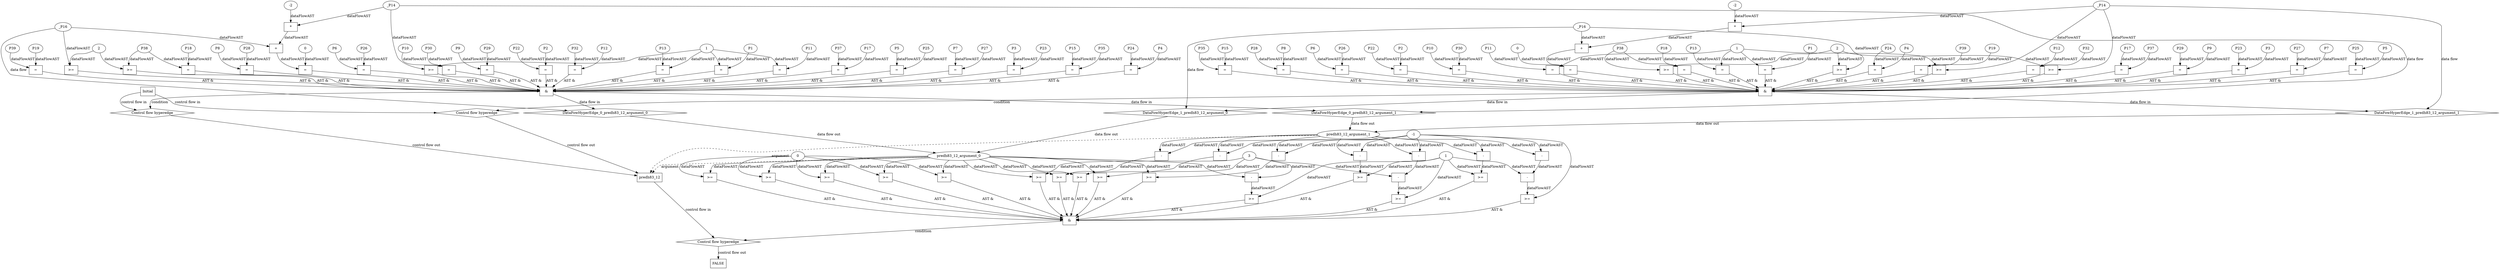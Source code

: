 digraph dag {
"predh83_12" [label="predh83_12" nodeName="predh83_12" class=cfn  shape="rect"];
FALSE [label="FALSE" nodeName=FALSE class=cfn  shape="rect"];
Initial [label="Initial" nodeName=Initial class=cfn  shape="rect"];
ControlFowHyperEdge_0 [label="Control flow hyperedge" nodeName=ControlFowHyperEdge_0 class=controlFlowHyperEdge shape="diamond"];
"Initial" -> ControlFowHyperEdge_0 [label="control flow in"]
ControlFowHyperEdge_0 -> "predh83_12" [label="control flow out"]
ControlFowHyperEdge_1 [label="Control flow hyperedge" nodeName=ControlFowHyperEdge_1 class=controlFlowHyperEdge shape="diamond"];
"Initial" -> ControlFowHyperEdge_1 [label="control flow in"]
ControlFowHyperEdge_1 -> "predh83_12" [label="control flow out"]
ControlFowHyperEdge_2 [label="Control flow hyperedge" nodeName=ControlFowHyperEdge_2 class=controlFlowHyperEdge shape="diamond"];
"predh83_12" -> ControlFowHyperEdge_2 [label="control flow in"]
ControlFowHyperEdge_2 -> "FALSE" [label="control flow out"]
"predh83_12_argument_0" [label="predh83_12_argument_0" nodeName=argument0 class=argument  head="predh83_12" shape="oval"];
"predh83_12_argument_0" -> "predh83_12"[label="argument" style="dashed"]
"predh83_12_argument_1" [label="predh83_12_argument_1" nodeName=argument1 class=argument  head="predh83_12" shape="oval"];
"predh83_12_argument_1" -> "predh83_12"[label="argument" style="dashed"]

"xxxpredh83_12___Initial_0xxx_and" [label="&" nodeName="xxxpredh83_12___Initial_0xxx_and" class=Operator shape="rect"];
"xxxpredh83_12___Initial_0xxxguard19_node_0" [label=">=" nodeName="xxxpredh83_12___Initial_0xxxguard19_node_0" class=Operator  shape="rect"];
"xxxpredh83_12___Initial_0xxxguard10_node_2" -> "xxxpredh83_12___Initial_0xxxguard19_node_0"[label="dataFlowAST"]
"xxxpredh83_12___Initial_0xxxguard14_node_2" -> "xxxpredh83_12___Initial_0xxxguard19_node_0"[label="dataFlowAST"]

"xxxpredh83_12___Initial_0xxxguard19_node_0" -> "xxxpredh83_12___Initial_0xxx_and" [label="AST &"];
"xxxpredh83_12___Initial_0xxxguard10_node_0" [label="=" nodeName="xxxpredh83_12___Initial_0xxxguard10_node_0" class=Operator  shape="rect"];
"xxxpredh83_12___Initial_0xxxguard10_node_1" [label="P18" nodeName="xxxpredh83_12___Initial_0xxxguard10_node_1" class=Constant ];
"xxxpredh83_12___Initial_0xxxguard10_node_2" [label="P38" nodeName="xxxpredh83_12___Initial_0xxxguard10_node_2" class=Constant ];
"xxxpredh83_12___Initial_0xxxguard10_node_1" -> "xxxpredh83_12___Initial_0xxxguard10_node_0"[label="dataFlowAST"]
"xxxpredh83_12___Initial_0xxxguard10_node_2" -> "xxxpredh83_12___Initial_0xxxguard10_node_0"[label="dataFlowAST"]

"xxxpredh83_12___Initial_0xxxguard10_node_0" -> "xxxpredh83_12___Initial_0xxx_and" [label="AST &"];
"xxxpredh83_12___Initial_0xxxguard17_node_0" [label="=" nodeName="xxxpredh83_12___Initial_0xxxguard17_node_0" class=Operator  shape="rect"];
"xxxpredh83_12___Initial_0xxxguard17_node_1" [label="P8" nodeName="xxxpredh83_12___Initial_0xxxguard17_node_1" class=Constant ];
"xxxpredh83_12___Initial_0xxxguard17_node_2" [label="P28" nodeName="xxxpredh83_12___Initial_0xxxguard17_node_2" class=Constant ];
"xxxpredh83_12___Initial_0xxxguard17_node_1" -> "xxxpredh83_12___Initial_0xxxguard17_node_0"[label="dataFlowAST"]
"xxxpredh83_12___Initial_0xxxguard17_node_2" -> "xxxpredh83_12___Initial_0xxxguard17_node_0"[label="dataFlowAST"]

"xxxpredh83_12___Initial_0xxxguard17_node_0" -> "xxxpredh83_12___Initial_0xxx_and" [label="AST &"];
"xxxpredh83_12___Initial_0xxxguard7_node_0" [label="=" nodeName="xxxpredh83_12___Initial_0xxxguard7_node_0" class=Operator  shape="rect"];
"xxxpredh83_12___Initial_0xxxguard7_node_1" [label="P6" nodeName="xxxpredh83_12___Initial_0xxxguard7_node_1" class=Constant ];
"xxxpredh83_12___Initial_0xxxguard7_node_2" [label="P26" nodeName="xxxpredh83_12___Initial_0xxxguard7_node_2" class=Constant ];
"xxxpredh83_12___Initial_0xxxguard7_node_1" -> "xxxpredh83_12___Initial_0xxxguard7_node_0"[label="dataFlowAST"]
"xxxpredh83_12___Initial_0xxxguard7_node_2" -> "xxxpredh83_12___Initial_0xxxguard7_node_0"[label="dataFlowAST"]

"xxxpredh83_12___Initial_0xxxguard7_node_0" -> "xxxpredh83_12___Initial_0xxx_and" [label="AST &"];
"xxxpredh83_12___Initial_0xxxguard8_node_0" [label="=" nodeName="xxxpredh83_12___Initial_0xxxguard8_node_0" class=Operator  shape="rect"];
"xxxpredh83_12___Initial_0xxxguard8_node_1" [label="P10" nodeName="xxxpredh83_12___Initial_0xxxguard8_node_1" class=Constant ];
"xxxpredh83_12___Initial_0xxxguard8_node_2" [label="P30" nodeName="xxxpredh83_12___Initial_0xxxguard8_node_2" class=Constant ];
"xxxpredh83_12___Initial_0xxxguard8_node_1" -> "xxxpredh83_12___Initial_0xxxguard8_node_0"[label="dataFlowAST"]
"xxxpredh83_12___Initial_0xxxguard8_node_2" -> "xxxpredh83_12___Initial_0xxxguard8_node_0"[label="dataFlowAST"]

"xxxpredh83_12___Initial_0xxxguard8_node_0" -> "xxxpredh83_12___Initial_0xxx_and" [label="AST &"];
"xxxpredh83_12___Initial_0xxxguard4_node_0" [label="=" nodeName="xxxpredh83_12___Initial_0xxxguard4_node_0" class=Operator  shape="rect"];
"xxxpredh83_12___Initial_0xxxguard4_node_1" [label="P9" nodeName="xxxpredh83_12___Initial_0xxxguard4_node_1" class=Constant ];
"xxxpredh83_12___Initial_0xxxguard4_node_2" [label="P29" nodeName="xxxpredh83_12___Initial_0xxxguard4_node_2" class=Constant ];
"xxxpredh83_12___Initial_0xxxguard4_node_1" -> "xxxpredh83_12___Initial_0xxxguard4_node_0"[label="dataFlowAST"]
"xxxpredh83_12___Initial_0xxxguard4_node_2" -> "xxxpredh83_12___Initial_0xxxguard4_node_0"[label="dataFlowAST"]

"xxxpredh83_12___Initial_0xxxguard4_node_0" -> "xxxpredh83_12___Initial_0xxx_and" [label="AST &"];
"xxxpredh83_12___Initial_0xxxguard14_node_0" [label=">=" nodeName="xxxpredh83_12___Initial_0xxxguard14_node_0" class=Operator  shape="rect"];
"xxxpredh83_12___Initial_0xxxguard14_node_2" [label="2" nodeName="xxxpredh83_12___Initial_0xxxguard14_node_2" class=Literal ];
"xxxpredh83_12___Initial_0xxxdataFlow_0_node_0" -> "xxxpredh83_12___Initial_0xxxguard14_node_0"[label="dataFlowAST"]
"xxxpredh83_12___Initial_0xxxguard14_node_2" -> "xxxpredh83_12___Initial_0xxxguard14_node_0"[label="dataFlowAST"]

"xxxpredh83_12___Initial_0xxxguard14_node_0" -> "xxxpredh83_12___Initial_0xxx_and" [label="AST &"];
"xxxpredh83_12___Initial_0xxxguard1_node_0" [label="=" nodeName="xxxpredh83_12___Initial_0xxxguard1_node_0" class=Operator  shape="rect"];
"xxxpredh83_12___Initial_0xxxguard1_node_1" [label="P2" nodeName="xxxpredh83_12___Initial_0xxxguard1_node_1" class=Constant ];
"xxxpredh83_12___Initial_0xxxguard1_node_2" [label="P22" nodeName="xxxpredh83_12___Initial_0xxxguard1_node_2" class=Constant ];
"xxxpredh83_12___Initial_0xxxguard1_node_1" -> "xxxpredh83_12___Initial_0xxxguard1_node_0"[label="dataFlowAST"]
"xxxpredh83_12___Initial_0xxxguard1_node_2" -> "xxxpredh83_12___Initial_0xxxguard1_node_0"[label="dataFlowAST"]

"xxxpredh83_12___Initial_0xxxguard1_node_0" -> "xxxpredh83_12___Initial_0xxx_and" [label="AST &"];
"xxxpredh83_12___Initial_0xxxguard12_node_0" [label="=" nodeName="xxxpredh83_12___Initial_0xxxguard12_node_0" class=Operator  shape="rect"];
"xxxpredh83_12___Initial_0xxxguard12_node_1" [label="+" nodeName="xxxpredh83_12___Initial_0xxxguard12_node_1" class= Operator shape="rect"];
"xxxpredh83_12___Initial_0xxxguard12_node_2" [label="*" nodeName="xxxpredh83_12___Initial_0xxxguard12_node_2" class=Operator  shape="rect"];
"xxxpredh83_12___Initial_0xxxguard12_node_3" [label="-2" nodeName="xxxpredh83_12___Initial_0xxxguard12_node_3" class=Coeff ];
"xxxpredh83_12___Initial_0xxxguard12_node_6" [label="0" nodeName="xxxpredh83_12___Initial_0xxxguard12_node_6" class=Literal ];
"xxxpredh83_12___Initial_0xxxguard12_node_1" -> "xxxpredh83_12___Initial_0xxxguard12_node_0"[label="dataFlowAST"]
"xxxpredh83_12___Initial_0xxxguard12_node_6" -> "xxxpredh83_12___Initial_0xxxguard12_node_0"[label="dataFlowAST"]
"xxxpredh83_12___Initial_0xxxguard12_node_2" -> "xxxpredh83_12___Initial_0xxxguard12_node_1"[label="dataFlowAST"]
"xxxpredh83_12___Initial_0xxxdataFlow_0_node_0" -> "xxxpredh83_12___Initial_0xxxguard12_node_1"[label="dataFlowAST"]
"xxxpredh83_12___Initial_0xxxguard12_node_3" -> "xxxpredh83_12___Initial_0xxxguard12_node_2"[label="dataFlowAST"]
"xxxpredh83_12___Initial_0xxxdataFlow1_node_0" -> "xxxpredh83_12___Initial_0xxxguard12_node_2"[label="dataFlowAST"]

"xxxpredh83_12___Initial_0xxxguard12_node_0" -> "xxxpredh83_12___Initial_0xxx_and" [label="AST &"];
"xxxpredh83_12___Initial_0xxxguard2_node_0" [label="=" nodeName="xxxpredh83_12___Initial_0xxxguard2_node_0" class=Operator  shape="rect"];
"xxxpredh83_12___Initial_0xxxguard2_node_1" [label="1" nodeName="xxxpredh83_12___Initial_0xxxguard2_node_1" class=Literal ];
"xxxpredh83_12___Initial_0xxxguard2_node_2" [label="P13" nodeName="xxxpredh83_12___Initial_0xxxguard2_node_2" class=Constant ];
"xxxpredh83_12___Initial_0xxxguard2_node_1" -> "xxxpredh83_12___Initial_0xxxguard2_node_0"[label="dataFlowAST"]
"xxxpredh83_12___Initial_0xxxguard2_node_2" -> "xxxpredh83_12___Initial_0xxxguard2_node_0"[label="dataFlowAST"]

"xxxpredh83_12___Initial_0xxxguard2_node_0" -> "xxxpredh83_12___Initial_0xxx_and" [label="AST &"];
"xxxpredh83_12___Initial_0xxxguard16_node_0" [label="=" nodeName="xxxpredh83_12___Initial_0xxxguard16_node_0" class=Operator  shape="rect"];
"xxxpredh83_12___Initial_0xxxguard16_node_1" [label="P12" nodeName="xxxpredh83_12___Initial_0xxxguard16_node_1" class=Constant ];
"xxxpredh83_12___Initial_0xxxguard16_node_2" [label="P32" nodeName="xxxpredh83_12___Initial_0xxxguard16_node_2" class=Constant ];
"xxxpredh83_12___Initial_0xxxguard16_node_1" -> "xxxpredh83_12___Initial_0xxxguard16_node_0"[label="dataFlowAST"]
"xxxpredh83_12___Initial_0xxxguard16_node_2" -> "xxxpredh83_12___Initial_0xxxguard16_node_0"[label="dataFlowAST"]

"xxxpredh83_12___Initial_0xxxguard16_node_0" -> "xxxpredh83_12___Initial_0xxx_and" [label="AST &"];
"xxxpredh83_12___Initial_0xxxguard5_node_0" [label="=" nodeName="xxxpredh83_12___Initial_0xxxguard5_node_0" class=Operator  shape="rect"];
"xxxpredh83_12___Initial_0xxxguard5_node_2" [label="P1" nodeName="xxxpredh83_12___Initial_0xxxguard5_node_2" class=Constant ];
"xxxpredh83_12___Initial_0xxxguard2_node_1" -> "xxxpredh83_12___Initial_0xxxguard5_node_0"[label="dataFlowAST"]
"xxxpredh83_12___Initial_0xxxguard5_node_2" -> "xxxpredh83_12___Initial_0xxxguard5_node_0"[label="dataFlowAST"]

"xxxpredh83_12___Initial_0xxxguard5_node_0" -> "xxxpredh83_12___Initial_0xxx_and" [label="AST &"];
"xxxpredh83_12___Initial_0xxxguard20_node_0" [label="=" nodeName="xxxpredh83_12___Initial_0xxxguard20_node_0" class=Operator  shape="rect"];
"xxxpredh83_12___Initial_0xxxguard20_node_1" [label="P17" nodeName="xxxpredh83_12___Initial_0xxxguard20_node_1" class=Constant ];
"xxxpredh83_12___Initial_0xxxguard20_node_2" [label="P37" nodeName="xxxpredh83_12___Initial_0xxxguard20_node_2" class=Constant ];
"xxxpredh83_12___Initial_0xxxguard20_node_1" -> "xxxpredh83_12___Initial_0xxxguard20_node_0"[label="dataFlowAST"]
"xxxpredh83_12___Initial_0xxxguard20_node_2" -> "xxxpredh83_12___Initial_0xxxguard20_node_0"[label="dataFlowAST"]

"xxxpredh83_12___Initial_0xxxguard20_node_0" -> "xxxpredh83_12___Initial_0xxx_and" [label="AST &"];
"xxxpredh83_12___Initial_0xxxguard9_node_0" [label=">=" nodeName="xxxpredh83_12___Initial_0xxxguard9_node_0" class=Operator  shape="rect"];
"xxxpredh83_12___Initial_0xxxguard2_node_1" -> "xxxpredh83_12___Initial_0xxxguard9_node_0"[label="dataFlowAST"]
"xxxpredh83_12___Initial_0xxxdataFlow1_node_0" -> "xxxpredh83_12___Initial_0xxxguard9_node_0"[label="dataFlowAST"]

"xxxpredh83_12___Initial_0xxxguard9_node_0" -> "xxxpredh83_12___Initial_0xxx_and" [label="AST &"];
"xxxpredh83_12___Initial_0xxxguard11_node_0" [label="=" nodeName="xxxpredh83_12___Initial_0xxxguard11_node_0" class=Operator  shape="rect"];
"xxxpredh83_12___Initial_0xxxguard11_node_1" [label="P5" nodeName="xxxpredh83_12___Initial_0xxxguard11_node_1" class=Constant ];
"xxxpredh83_12___Initial_0xxxguard11_node_2" [label="P25" nodeName="xxxpredh83_12___Initial_0xxxguard11_node_2" class=Constant ];
"xxxpredh83_12___Initial_0xxxguard11_node_1" -> "xxxpredh83_12___Initial_0xxxguard11_node_0"[label="dataFlowAST"]
"xxxpredh83_12___Initial_0xxxguard11_node_2" -> "xxxpredh83_12___Initial_0xxxguard11_node_0"[label="dataFlowAST"]

"xxxpredh83_12___Initial_0xxxguard11_node_0" -> "xxxpredh83_12___Initial_0xxx_and" [label="AST &"];
"xxxpredh83_12___Initial_0xxxguard_0_node_0" [label="=" nodeName="xxxpredh83_12___Initial_0xxxguard_0_node_0" class=Operator  shape="rect"];
"xxxpredh83_12___Initial_0xxxguard_0_node_1" [label="P7" nodeName="xxxpredh83_12___Initial_0xxxguard_0_node_1" class=Constant ];
"xxxpredh83_12___Initial_0xxxguard_0_node_2" [label="P27" nodeName="xxxpredh83_12___Initial_0xxxguard_0_node_2" class=Constant ];
"xxxpredh83_12___Initial_0xxxguard_0_node_1" -> "xxxpredh83_12___Initial_0xxxguard_0_node_0"[label="dataFlowAST"]
"xxxpredh83_12___Initial_0xxxguard_0_node_2" -> "xxxpredh83_12___Initial_0xxxguard_0_node_0"[label="dataFlowAST"]

"xxxpredh83_12___Initial_0xxxguard_0_node_0" -> "xxxpredh83_12___Initial_0xxx_and" [label="AST &"];
"xxxpredh83_12___Initial_0xxxguard13_node_0" [label="=" nodeName="xxxpredh83_12___Initial_0xxxguard13_node_0" class=Operator  shape="rect"];
"xxxpredh83_12___Initial_0xxxguard13_node_2" [label="P11" nodeName="xxxpredh83_12___Initial_0xxxguard13_node_2" class=Constant ];
"xxxpredh83_12___Initial_0xxxguard2_node_1" -> "xxxpredh83_12___Initial_0xxxguard13_node_0"[label="dataFlowAST"]
"xxxpredh83_12___Initial_0xxxguard13_node_2" -> "xxxpredh83_12___Initial_0xxxguard13_node_0"[label="dataFlowAST"]

"xxxpredh83_12___Initial_0xxxguard13_node_0" -> "xxxpredh83_12___Initial_0xxx_and" [label="AST &"];
"xxxpredh83_12___Initial_0xxxguard3_node_0" [label="=" nodeName="xxxpredh83_12___Initial_0xxxguard3_node_0" class=Operator  shape="rect"];
"xxxpredh83_12___Initial_0xxxguard3_node_1" [label="P3" nodeName="xxxpredh83_12___Initial_0xxxguard3_node_1" class=Constant ];
"xxxpredh83_12___Initial_0xxxguard3_node_2" [label="P23" nodeName="xxxpredh83_12___Initial_0xxxguard3_node_2" class=Constant ];
"xxxpredh83_12___Initial_0xxxguard3_node_1" -> "xxxpredh83_12___Initial_0xxxguard3_node_0"[label="dataFlowAST"]
"xxxpredh83_12___Initial_0xxxguard3_node_2" -> "xxxpredh83_12___Initial_0xxxguard3_node_0"[label="dataFlowAST"]

"xxxpredh83_12___Initial_0xxxguard3_node_0" -> "xxxpredh83_12___Initial_0xxx_and" [label="AST &"];
"xxxpredh83_12___Initial_0xxxguard15_node_0" [label="=" nodeName="xxxpredh83_12___Initial_0xxxguard15_node_0" class=Operator  shape="rect"];
"xxxpredh83_12___Initial_0xxxguard15_node_1" [label="P15" nodeName="xxxpredh83_12___Initial_0xxxguard15_node_1" class=Constant ];
"xxxpredh83_12___Initial_0xxxguard15_node_2" [label="P35" nodeName="xxxpredh83_12___Initial_0xxxguard15_node_2" class=Constant ];
"xxxpredh83_12___Initial_0xxxguard15_node_1" -> "xxxpredh83_12___Initial_0xxxguard15_node_0"[label="dataFlowAST"]
"xxxpredh83_12___Initial_0xxxguard15_node_2" -> "xxxpredh83_12___Initial_0xxxguard15_node_0"[label="dataFlowAST"]

"xxxpredh83_12___Initial_0xxxguard15_node_0" -> "xxxpredh83_12___Initial_0xxx_and" [label="AST &"];
"xxxpredh83_12___Initial_0xxxguard18_node_0" [label="=" nodeName="xxxpredh83_12___Initial_0xxxguard18_node_0" class=Operator  shape="rect"];
"xxxpredh83_12___Initial_0xxxguard18_node_1" [label="P4" nodeName="xxxpredh83_12___Initial_0xxxguard18_node_1" class=Constant ];
"xxxpredh83_12___Initial_0xxxguard18_node_2" [label="P24" nodeName="xxxpredh83_12___Initial_0xxxguard18_node_2" class=Constant ];
"xxxpredh83_12___Initial_0xxxguard18_node_1" -> "xxxpredh83_12___Initial_0xxxguard18_node_0"[label="dataFlowAST"]
"xxxpredh83_12___Initial_0xxxguard18_node_2" -> "xxxpredh83_12___Initial_0xxxguard18_node_0"[label="dataFlowAST"]

"xxxpredh83_12___Initial_0xxxguard18_node_0" -> "xxxpredh83_12___Initial_0xxx_and" [label="AST &"];
"xxxpredh83_12___Initial_0xxxguard6_node_0" [label="=" nodeName="xxxpredh83_12___Initial_0xxxguard6_node_0" class=Operator  shape="rect"];
"xxxpredh83_12___Initial_0xxxguard6_node_1" [label="P19" nodeName="xxxpredh83_12___Initial_0xxxguard6_node_1" class=Constant ];
"xxxpredh83_12___Initial_0xxxguard6_node_2" [label="P39" nodeName="xxxpredh83_12___Initial_0xxxguard6_node_2" class=Constant ];
"xxxpredh83_12___Initial_0xxxguard6_node_1" -> "xxxpredh83_12___Initial_0xxxguard6_node_0"[label="dataFlowAST"]
"xxxpredh83_12___Initial_0xxxguard6_node_2" -> "xxxpredh83_12___Initial_0xxxguard6_node_0"[label="dataFlowAST"]

"xxxpredh83_12___Initial_0xxxguard6_node_0" -> "xxxpredh83_12___Initial_0xxx_and" [label="AST &"];
"xxxpredh83_12___Initial_0xxx_and" -> "ControlFowHyperEdge_0" [label="condition"];
"xxxpredh83_12___Initial_0xxxdataFlow_0_node_0" [label="_P16" nodeName="xxxpredh83_12___Initial_0xxxdataFlow_0_node_0" class=Constant ];

"xxxpredh83_12___Initial_0xxxdataFlow_0_node_0" -> "DataFowHyperEdge_0_predh83_12_argument_0" [label="data flow"];
"xxxpredh83_12___Initial_0xxxdataFlow1_node_0" [label="_P14" nodeName="xxxpredh83_12___Initial_0xxxdataFlow1_node_0" class=Constant ];

"xxxpredh83_12___Initial_0xxxdataFlow1_node_0" -> "DataFowHyperEdge_0_predh83_12_argument_1" [label="data flow"];
"xxxpredh83_12___Initial_1xxx_and" [label="&" nodeName="xxxpredh83_12___Initial_1xxx_and" class=Operator shape="rect"];
"xxxpredh83_12___Initial_1xxxguard16_node_0" [label="=" nodeName="xxxpredh83_12___Initial_1xxxguard16_node_0" class=Operator  shape="rect"];
"xxxpredh83_12___Initial_1xxxguard16_node_2" [label="P13" nodeName="xxxpredh83_12___Initial_1xxxguard16_node_2" class=Constant ];
"xxxpredh83_12___Initial_1xxxguard1_node_1" -> "xxxpredh83_12___Initial_1xxxguard16_node_0"[label="dataFlowAST"]
"xxxpredh83_12___Initial_1xxxguard16_node_2" -> "xxxpredh83_12___Initial_1xxxguard16_node_0"[label="dataFlowAST"]

"xxxpredh83_12___Initial_1xxxguard16_node_0" -> "xxxpredh83_12___Initial_1xxx_and" [label="AST &"];
"xxxpredh83_12___Initial_1xxxguard5_node_0" [label="=" nodeName="xxxpredh83_12___Initial_1xxxguard5_node_0" class=Operator  shape="rect"];
"xxxpredh83_12___Initial_1xxxguard5_node_1" [label="+" nodeName="xxxpredh83_12___Initial_1xxxguard5_node_1" class= Operator shape="rect"];
"xxxpredh83_12___Initial_1xxxguard5_node_2" [label="*" nodeName="xxxpredh83_12___Initial_1xxxguard5_node_2" class=Operator  shape="rect"];
"xxxpredh83_12___Initial_1xxxguard5_node_3" [label="-2" nodeName="xxxpredh83_12___Initial_1xxxguard5_node_3" class=Coeff ];
"xxxpredh83_12___Initial_1xxxguard5_node_6" [label="0" nodeName="xxxpredh83_12___Initial_1xxxguard5_node_6" class=Literal ];
"xxxpredh83_12___Initial_1xxxguard5_node_1" -> "xxxpredh83_12___Initial_1xxxguard5_node_0"[label="dataFlowAST"]
"xxxpredh83_12___Initial_1xxxguard5_node_6" -> "xxxpredh83_12___Initial_1xxxguard5_node_0"[label="dataFlowAST"]
"xxxpredh83_12___Initial_1xxxguard5_node_2" -> "xxxpredh83_12___Initial_1xxxguard5_node_1"[label="dataFlowAST"]
"xxxpredh83_12___Initial_1xxxdataFlow_0_node_0" -> "xxxpredh83_12___Initial_1xxxguard5_node_1"[label="dataFlowAST"]
"xxxpredh83_12___Initial_1xxxguard5_node_3" -> "xxxpredh83_12___Initial_1xxxguard5_node_2"[label="dataFlowAST"]
"xxxpredh83_12___Initial_1xxxdataFlow1_node_0" -> "xxxpredh83_12___Initial_1xxxguard5_node_2"[label="dataFlowAST"]

"xxxpredh83_12___Initial_1xxxguard5_node_0" -> "xxxpredh83_12___Initial_1xxx_and" [label="AST &"];
"xxxpredh83_12___Initial_1xxxguard6_node_0" [label=">=" nodeName="xxxpredh83_12___Initial_1xxxguard6_node_0" class=Operator  shape="rect"];
"xxxpredh83_12___Initial_1xxxguard6_node_1" [label="P38" nodeName="xxxpredh83_12___Initial_1xxxguard6_node_1" class=Constant ];
"xxxpredh83_12___Initial_1xxxguard6_node_2" [label="2" nodeName="xxxpredh83_12___Initial_1xxxguard6_node_2" class=Literal ];
"xxxpredh83_12___Initial_1xxxguard6_node_1" -> "xxxpredh83_12___Initial_1xxxguard6_node_0"[label="dataFlowAST"]
"xxxpredh83_12___Initial_1xxxguard6_node_2" -> "xxxpredh83_12___Initial_1xxxguard6_node_0"[label="dataFlowAST"]

"xxxpredh83_12___Initial_1xxxguard6_node_0" -> "xxxpredh83_12___Initial_1xxx_and" [label="AST &"];
"xxxpredh83_12___Initial_1xxxguard1_node_0" [label="=" nodeName="xxxpredh83_12___Initial_1xxxguard1_node_0" class=Operator  shape="rect"];
"xxxpredh83_12___Initial_1xxxguard1_node_1" [label="1" nodeName="xxxpredh83_12___Initial_1xxxguard1_node_1" class=Literal ];
"xxxpredh83_12___Initial_1xxxguard1_node_2" [label="P1" nodeName="xxxpredh83_12___Initial_1xxxguard1_node_2" class=Constant ];
"xxxpredh83_12___Initial_1xxxguard1_node_1" -> "xxxpredh83_12___Initial_1xxxguard1_node_0"[label="dataFlowAST"]
"xxxpredh83_12___Initial_1xxxguard1_node_2" -> "xxxpredh83_12___Initial_1xxxguard1_node_0"[label="dataFlowAST"]

"xxxpredh83_12___Initial_1xxxguard1_node_0" -> "xxxpredh83_12___Initial_1xxx_and" [label="AST &"];
"xxxpredh83_12___Initial_1xxxguard15_node_0" [label=">=" nodeName="xxxpredh83_12___Initial_1xxxguard15_node_0" class=Operator  shape="rect"];
"xxxpredh83_12___Initial_1xxxdataFlow1_node_0" -> "xxxpredh83_12___Initial_1xxxguard15_node_0"[label="dataFlowAST"]
"xxxpredh83_12___Initial_1xxxguard1_node_1" -> "xxxpredh83_12___Initial_1xxxguard15_node_0"[label="dataFlowAST"]

"xxxpredh83_12___Initial_1xxxguard15_node_0" -> "xxxpredh83_12___Initial_1xxx_and" [label="AST &"];
"xxxpredh83_12___Initial_1xxxguard20_node_0" [label=">=" nodeName="xxxpredh83_12___Initial_1xxxguard20_node_0" class=Operator  shape="rect"];
"xxxpredh83_12___Initial_1xxxdataFlow_0_node_0" -> "xxxpredh83_12___Initial_1xxxguard20_node_0"[label="dataFlowAST"]
"xxxpredh83_12___Initial_1xxxguard6_node_2" -> "xxxpredh83_12___Initial_1xxxguard20_node_0"[label="dataFlowAST"]

"xxxpredh83_12___Initial_1xxxguard20_node_0" -> "xxxpredh83_12___Initial_1xxx_and" [label="AST &"];
"xxxpredh83_12___Initial_1xxxguard8_node_0" [label="=" nodeName="xxxpredh83_12___Initial_1xxxguard8_node_0" class=Operator  shape="rect"];
"xxxpredh83_12___Initial_1xxxguard8_node_1" [label="P5" nodeName="xxxpredh83_12___Initial_1xxxguard8_node_1" class=Constant ];
"xxxpredh83_12___Initial_1xxxguard8_node_2" [label="P25" nodeName="xxxpredh83_12___Initial_1xxxguard8_node_2" class=Constant ];
"xxxpredh83_12___Initial_1xxxguard8_node_1" -> "xxxpredh83_12___Initial_1xxxguard8_node_0"[label="dataFlowAST"]
"xxxpredh83_12___Initial_1xxxguard8_node_2" -> "xxxpredh83_12___Initial_1xxxguard8_node_0"[label="dataFlowAST"]

"xxxpredh83_12___Initial_1xxxguard8_node_0" -> "xxxpredh83_12___Initial_1xxx_and" [label="AST &"];
"xxxpredh83_12___Initial_1xxxguard9_node_0" [label="=" nodeName="xxxpredh83_12___Initial_1xxxguard9_node_0" class=Operator  shape="rect"];
"xxxpredh83_12___Initial_1xxxguard9_node_1" [label="P9" nodeName="xxxpredh83_12___Initial_1xxxguard9_node_1" class=Constant ];
"xxxpredh83_12___Initial_1xxxguard9_node_2" [label="P29" nodeName="xxxpredh83_12___Initial_1xxxguard9_node_2" class=Constant ];
"xxxpredh83_12___Initial_1xxxguard9_node_1" -> "xxxpredh83_12___Initial_1xxxguard9_node_0"[label="dataFlowAST"]
"xxxpredh83_12___Initial_1xxxguard9_node_2" -> "xxxpredh83_12___Initial_1xxxguard9_node_0"[label="dataFlowAST"]

"xxxpredh83_12___Initial_1xxxguard9_node_0" -> "xxxpredh83_12___Initial_1xxx_and" [label="AST &"];
"xxxpredh83_12___Initial_1xxxguard19_node_0" [label="=" nodeName="xxxpredh83_12___Initial_1xxxguard19_node_0" class=Operator  shape="rect"];
"xxxpredh83_12___Initial_1xxxguard19_node_1" [label="P3" nodeName="xxxpredh83_12___Initial_1xxxguard19_node_1" class=Constant ];
"xxxpredh83_12___Initial_1xxxguard19_node_2" [label="P23" nodeName="xxxpredh83_12___Initial_1xxxguard19_node_2" class=Constant ];
"xxxpredh83_12___Initial_1xxxguard19_node_1" -> "xxxpredh83_12___Initial_1xxxguard19_node_0"[label="dataFlowAST"]
"xxxpredh83_12___Initial_1xxxguard19_node_2" -> "xxxpredh83_12___Initial_1xxxguard19_node_0"[label="dataFlowAST"]

"xxxpredh83_12___Initial_1xxxguard19_node_0" -> "xxxpredh83_12___Initial_1xxx_and" [label="AST &"];
"xxxpredh83_12___Initial_1xxxguard21_node_0" [label="=" nodeName="xxxpredh83_12___Initial_1xxxguard21_node_0" class=Operator  shape="rect"];
"xxxpredh83_12___Initial_1xxxguard21_node_1" [label="P15" nodeName="xxxpredh83_12___Initial_1xxxguard21_node_1" class=Constant ];
"xxxpredh83_12___Initial_1xxxguard21_node_2" [label="P35" nodeName="xxxpredh83_12___Initial_1xxxguard21_node_2" class=Constant ];
"xxxpredh83_12___Initial_1xxxguard21_node_1" -> "xxxpredh83_12___Initial_1xxxguard21_node_0"[label="dataFlowAST"]
"xxxpredh83_12___Initial_1xxxguard21_node_2" -> "xxxpredh83_12___Initial_1xxxguard21_node_0"[label="dataFlowAST"]

"xxxpredh83_12___Initial_1xxxguard21_node_0" -> "xxxpredh83_12___Initial_1xxx_and" [label="AST &"];
"xxxpredh83_12___Initial_1xxxguard18_node_0" [label="=" nodeName="xxxpredh83_12___Initial_1xxxguard18_node_0" class=Operator  shape="rect"];
"xxxpredh83_12___Initial_1xxxguard18_node_1" [label="P7" nodeName="xxxpredh83_12___Initial_1xxxguard18_node_1" class=Constant ];
"xxxpredh83_12___Initial_1xxxguard18_node_2" [label="P27" nodeName="xxxpredh83_12___Initial_1xxxguard18_node_2" class=Constant ];
"xxxpredh83_12___Initial_1xxxguard18_node_1" -> "xxxpredh83_12___Initial_1xxxguard18_node_0"[label="dataFlowAST"]
"xxxpredh83_12___Initial_1xxxguard18_node_2" -> "xxxpredh83_12___Initial_1xxxguard18_node_0"[label="dataFlowAST"]

"xxxpredh83_12___Initial_1xxxguard18_node_0" -> "xxxpredh83_12___Initial_1xxx_and" [label="AST &"];
"xxxpredh83_12___Initial_1xxxguard17_node_0" [label="=" nodeName="xxxpredh83_12___Initial_1xxxguard17_node_0" class=Operator  shape="rect"];
"xxxpredh83_12___Initial_1xxxguard17_node_2" [label="P11" nodeName="xxxpredh83_12___Initial_1xxxguard17_node_2" class=Constant ];
"xxxpredh83_12___Initial_1xxxguard1_node_1" -> "xxxpredh83_12___Initial_1xxxguard17_node_0"[label="dataFlowAST"]
"xxxpredh83_12___Initial_1xxxguard17_node_2" -> "xxxpredh83_12___Initial_1xxxguard17_node_0"[label="dataFlowAST"]

"xxxpredh83_12___Initial_1xxxguard17_node_0" -> "xxxpredh83_12___Initial_1xxx_and" [label="AST &"];
"xxxpredh83_12___Initial_1xxxguard_0_node_0" [label="=" nodeName="xxxpredh83_12___Initial_1xxxguard_0_node_0" class=Operator  shape="rect"];
"xxxpredh83_12___Initial_1xxxguard_0_node_1" [label="P6" nodeName="xxxpredh83_12___Initial_1xxxguard_0_node_1" class=Constant ];
"xxxpredh83_12___Initial_1xxxguard_0_node_2" [label="P26" nodeName="xxxpredh83_12___Initial_1xxxguard_0_node_2" class=Constant ];
"xxxpredh83_12___Initial_1xxxguard_0_node_1" -> "xxxpredh83_12___Initial_1xxxguard_0_node_0"[label="dataFlowAST"]
"xxxpredh83_12___Initial_1xxxguard_0_node_2" -> "xxxpredh83_12___Initial_1xxxguard_0_node_0"[label="dataFlowAST"]

"xxxpredh83_12___Initial_1xxxguard_0_node_0" -> "xxxpredh83_12___Initial_1xxx_and" [label="AST &"];
"xxxpredh83_12___Initial_1xxxguard4_node_0" [label="=" nodeName="xxxpredh83_12___Initial_1xxxguard4_node_0" class=Operator  shape="rect"];
"xxxpredh83_12___Initial_1xxxguard4_node_1" [label="P8" nodeName="xxxpredh83_12___Initial_1xxxguard4_node_1" class=Constant ];
"xxxpredh83_12___Initial_1xxxguard4_node_2" [label="P28" nodeName="xxxpredh83_12___Initial_1xxxguard4_node_2" class=Constant ];
"xxxpredh83_12___Initial_1xxxguard4_node_1" -> "xxxpredh83_12___Initial_1xxxguard4_node_0"[label="dataFlowAST"]
"xxxpredh83_12___Initial_1xxxguard4_node_2" -> "xxxpredh83_12___Initial_1xxxguard4_node_0"[label="dataFlowAST"]

"xxxpredh83_12___Initial_1xxxguard4_node_0" -> "xxxpredh83_12___Initial_1xxx_and" [label="AST &"];
"xxxpredh83_12___Initial_1xxxguard3_node_0" [label="=" nodeName="xxxpredh83_12___Initial_1xxxguard3_node_0" class=Operator  shape="rect"];
"xxxpredh83_12___Initial_1xxxguard3_node_1" [label="P2" nodeName="xxxpredh83_12___Initial_1xxxguard3_node_1" class=Constant ];
"xxxpredh83_12___Initial_1xxxguard3_node_2" [label="P22" nodeName="xxxpredh83_12___Initial_1xxxguard3_node_2" class=Constant ];
"xxxpredh83_12___Initial_1xxxguard3_node_1" -> "xxxpredh83_12___Initial_1xxxguard3_node_0"[label="dataFlowAST"]
"xxxpredh83_12___Initial_1xxxguard3_node_2" -> "xxxpredh83_12___Initial_1xxxguard3_node_0"[label="dataFlowAST"]

"xxxpredh83_12___Initial_1xxxguard3_node_0" -> "xxxpredh83_12___Initial_1xxx_and" [label="AST &"];
"xxxpredh83_12___Initial_1xxxguard14_node_0" [label="=" nodeName="xxxpredh83_12___Initial_1xxxguard14_node_0" class=Operator  shape="rect"];
"xxxpredh83_12___Initial_1xxxguard14_node_1" [label="P10" nodeName="xxxpredh83_12___Initial_1xxxguard14_node_1" class=Constant ];
"xxxpredh83_12___Initial_1xxxguard14_node_2" [label="P30" nodeName="xxxpredh83_12___Initial_1xxxguard14_node_2" class=Constant ];
"xxxpredh83_12___Initial_1xxxguard14_node_1" -> "xxxpredh83_12___Initial_1xxxguard14_node_0"[label="dataFlowAST"]
"xxxpredh83_12___Initial_1xxxguard14_node_2" -> "xxxpredh83_12___Initial_1xxxguard14_node_0"[label="dataFlowAST"]

"xxxpredh83_12___Initial_1xxxguard14_node_0" -> "xxxpredh83_12___Initial_1xxx_and" [label="AST &"];
"xxxpredh83_12___Initial_1xxxguard12_node_0" [label="=" nodeName="xxxpredh83_12___Initial_1xxxguard12_node_0" class=Operator  shape="rect"];
"xxxpredh83_12___Initial_1xxxguard12_node_1" [label="P4" nodeName="xxxpredh83_12___Initial_1xxxguard12_node_1" class=Constant ];
"xxxpredh83_12___Initial_1xxxguard12_node_2" [label="P24" nodeName="xxxpredh83_12___Initial_1xxxguard12_node_2" class=Constant ];
"xxxpredh83_12___Initial_1xxxguard12_node_1" -> "xxxpredh83_12___Initial_1xxxguard12_node_0"[label="dataFlowAST"]
"xxxpredh83_12___Initial_1xxxguard12_node_2" -> "xxxpredh83_12___Initial_1xxxguard12_node_0"[label="dataFlowAST"]

"xxxpredh83_12___Initial_1xxxguard12_node_0" -> "xxxpredh83_12___Initial_1xxx_and" [label="AST &"];
"xxxpredh83_12___Initial_1xxxguard13_node_0" [label="=" nodeName="xxxpredh83_12___Initial_1xxxguard13_node_0" class=Operator  shape="rect"];
"xxxpredh83_12___Initial_1xxxguard13_node_1" [label="P19" nodeName="xxxpredh83_12___Initial_1xxxguard13_node_1" class=Constant ];
"xxxpredh83_12___Initial_1xxxguard13_node_2" [label="P39" nodeName="xxxpredh83_12___Initial_1xxxguard13_node_2" class=Constant ];
"xxxpredh83_12___Initial_1xxxguard13_node_1" -> "xxxpredh83_12___Initial_1xxxguard13_node_0"[label="dataFlowAST"]
"xxxpredh83_12___Initial_1xxxguard13_node_2" -> "xxxpredh83_12___Initial_1xxxguard13_node_0"[label="dataFlowAST"]

"xxxpredh83_12___Initial_1xxxguard13_node_0" -> "xxxpredh83_12___Initial_1xxx_and" [label="AST &"];
"xxxpredh83_12___Initial_1xxxguard2_node_0" [label="=" nodeName="xxxpredh83_12___Initial_1xxxguard2_node_0" class=Operator  shape="rect"];
"xxxpredh83_12___Initial_1xxxguard2_node_1" [label="P12" nodeName="xxxpredh83_12___Initial_1xxxguard2_node_1" class=Constant ];
"xxxpredh83_12___Initial_1xxxguard2_node_2" [label="P32" nodeName="xxxpredh83_12___Initial_1xxxguard2_node_2" class=Constant ];
"xxxpredh83_12___Initial_1xxxguard2_node_1" -> "xxxpredh83_12___Initial_1xxxguard2_node_0"[label="dataFlowAST"]
"xxxpredh83_12___Initial_1xxxguard2_node_2" -> "xxxpredh83_12___Initial_1xxxguard2_node_0"[label="dataFlowAST"]

"xxxpredh83_12___Initial_1xxxguard2_node_0" -> "xxxpredh83_12___Initial_1xxx_and" [label="AST &"];
"xxxpredh83_12___Initial_1xxxguard7_node_0" [label="=" nodeName="xxxpredh83_12___Initial_1xxxguard7_node_0" class=Operator  shape="rect"];
"xxxpredh83_12___Initial_1xxxguard7_node_1" [label="P18" nodeName="xxxpredh83_12___Initial_1xxxguard7_node_1" class=Constant ];
"xxxpredh83_12___Initial_1xxxguard7_node_1" -> "xxxpredh83_12___Initial_1xxxguard7_node_0"[label="dataFlowAST"]
"xxxpredh83_12___Initial_1xxxguard6_node_1" -> "xxxpredh83_12___Initial_1xxxguard7_node_0"[label="dataFlowAST"]

"xxxpredh83_12___Initial_1xxxguard7_node_0" -> "xxxpredh83_12___Initial_1xxx_and" [label="AST &"];
"xxxpredh83_12___Initial_1xxxguard10_node_0" [label=">=" nodeName="xxxpredh83_12___Initial_1xxxguard10_node_0" class=Operator  shape="rect"];
"xxxpredh83_12___Initial_1xxxdataFlow1_node_0" -> "xxxpredh83_12___Initial_1xxxguard10_node_0"[label="dataFlowAST"]
"xxxpredh83_12___Initial_1xxxguard6_node_2" -> "xxxpredh83_12___Initial_1xxxguard10_node_0"[label="dataFlowAST"]

"xxxpredh83_12___Initial_1xxxguard10_node_0" -> "xxxpredh83_12___Initial_1xxx_and" [label="AST &"];
"xxxpredh83_12___Initial_1xxxguard11_node_0" [label="=" nodeName="xxxpredh83_12___Initial_1xxxguard11_node_0" class=Operator  shape="rect"];
"xxxpredh83_12___Initial_1xxxguard11_node_1" [label="P17" nodeName="xxxpredh83_12___Initial_1xxxguard11_node_1" class=Constant ];
"xxxpredh83_12___Initial_1xxxguard11_node_2" [label="P37" nodeName="xxxpredh83_12___Initial_1xxxguard11_node_2" class=Constant ];
"xxxpredh83_12___Initial_1xxxguard11_node_1" -> "xxxpredh83_12___Initial_1xxxguard11_node_0"[label="dataFlowAST"]
"xxxpredh83_12___Initial_1xxxguard11_node_2" -> "xxxpredh83_12___Initial_1xxxguard11_node_0"[label="dataFlowAST"]

"xxxpredh83_12___Initial_1xxxguard11_node_0" -> "xxxpredh83_12___Initial_1xxx_and" [label="AST &"];
"xxxpredh83_12___Initial_1xxx_and" -> "ControlFowHyperEdge_1" [label="condition"];
"xxxpredh83_12___Initial_1xxxdataFlow_0_node_0" [label="_P16" nodeName="xxxpredh83_12___Initial_1xxxdataFlow_0_node_0" class=Constant ];

"xxxpredh83_12___Initial_1xxxdataFlow_0_node_0" -> "DataFowHyperEdge_1_predh83_12_argument_0" [label="data flow"];
"xxxpredh83_12___Initial_1xxxdataFlow1_node_0" [label="_P14" nodeName="xxxpredh83_12___Initial_1xxxdataFlow1_node_0" class=Constant ];

"xxxpredh83_12___Initial_1xxxdataFlow1_node_0" -> "DataFowHyperEdge_1_predh83_12_argument_1" [label="data flow"];
"xxxFALSE___predh83_12_2xxx_and" [label="&" nodeName="xxxFALSE___predh83_12_2xxx_and" class=Operator shape="rect"];
"xxxFALSE___predh83_12_2xxxguard8_node_0" [label=">=" nodeName="xxxFALSE___predh83_12_2xxxguard8_node_0" class=Operator  shape="rect"];
"xxxFALSE___predh83_12_2xxxguard8_node_1" [label="-" nodeName="xxxFALSE___predh83_12_2xxxguard8_node_1" class= Operator shape="rect"];
"xxxFALSE___predh83_12_2xxxguard8_node_1" -> "xxxFALSE___predh83_12_2xxxguard8_node_0"[label="dataFlowAST"]
"xxxFALSE___predh83_12_2xxxguard6_node_6" -> "xxxFALSE___predh83_12_2xxxguard8_node_0"[label="dataFlowAST"]
"predh83_12_argument_1" -> "xxxFALSE___predh83_12_2xxxguard8_node_1"[label="dataFlowAST"]
"xxxFALSE___predh83_12_2xxxguard2_node_4" -> "xxxFALSE___predh83_12_2xxxguard8_node_1"[label="dataFlowAST"]

"xxxFALSE___predh83_12_2xxxguard8_node_0" -> "xxxFALSE___predh83_12_2xxx_and" [label="AST &"];
"xxxFALSE___predh83_12_2xxxguard3_node_0" [label=">=" nodeName="xxxFALSE___predh83_12_2xxxguard3_node_0" class=Operator  shape="rect"];
"predh83_12_argument_0" -> "xxxFALSE___predh83_12_2xxxguard3_node_0"[label="dataFlowAST"]
"xxxFALSE___predh83_12_2xxxguard_0_node_2" -> "xxxFALSE___predh83_12_2xxxguard3_node_0"[label="dataFlowAST"]

"xxxFALSE___predh83_12_2xxxguard3_node_0" -> "xxxFALSE___predh83_12_2xxx_and" [label="AST &"];
"xxxFALSE___predh83_12_2xxxguard11_node_0" [label=">=" nodeName="xxxFALSE___predh83_12_2xxxguard11_node_0" class=Operator  shape="rect"];
"xxxFALSE___predh83_12_2xxxguard11_node_1" [label="-" nodeName="xxxFALSE___predh83_12_2xxxguard11_node_1" class= Operator shape="rect"];
"xxxFALSE___predh83_12_2xxxguard11_node_1" -> "xxxFALSE___predh83_12_2xxxguard11_node_0"[label="dataFlowAST"]
"xxxFALSE___predh83_12_2xxxguard6_node_6" -> "xxxFALSE___predh83_12_2xxxguard11_node_0"[label="dataFlowAST"]
"predh83_12_argument_0" -> "xxxFALSE___predh83_12_2xxxguard11_node_1"[label="dataFlowAST"]
"xxxFALSE___predh83_12_2xxxguard4_node_2" -> "xxxFALSE___predh83_12_2xxxguard11_node_1"[label="dataFlowAST"]

"xxxFALSE___predh83_12_2xxxguard11_node_0" -> "xxxFALSE___predh83_12_2xxx_and" [label="AST &"];
"xxxFALSE___predh83_12_2xxxguard14_node_0" [label=">=" nodeName="xxxFALSE___predh83_12_2xxxguard14_node_0" class=Operator  shape="rect"];
"xxxFALSE___predh83_12_2xxxguard14_node_1" [label="-" nodeName="xxxFALSE___predh83_12_2xxxguard14_node_1" class= Operator shape="rect"];
"xxxFALSE___predh83_12_2xxxguard14_node_2" [label="-" nodeName="xxxFALSE___predh83_12_2xxxguard14_node_2" class= Operator shape="rect"];
"xxxFALSE___predh83_12_2xxxguard14_node_1" -> "xxxFALSE___predh83_12_2xxxguard14_node_0"[label="dataFlowAST"]
"xxxFALSE___predh83_12_2xxxguard2_node_4" -> "xxxFALSE___predh83_12_2xxxguard14_node_0"[label="dataFlowAST"]
"xxxFALSE___predh83_12_2xxxguard14_node_2" -> "xxxFALSE___predh83_12_2xxxguard14_node_1"[label="dataFlowAST"]
"xxxFALSE___predh83_12_2xxxguard6_node_6" -> "xxxFALSE___predh83_12_2xxxguard14_node_1"[label="dataFlowAST"]
"predh83_12_argument_1" -> "xxxFALSE___predh83_12_2xxxguard14_node_2"[label="dataFlowAST"]
"xxxFALSE___predh83_12_2xxxguard2_node_4" -> "xxxFALSE___predh83_12_2xxxguard14_node_2"[label="dataFlowAST"]

"xxxFALSE___predh83_12_2xxxguard14_node_0" -> "xxxFALSE___predh83_12_2xxx_and" [label="AST &"];
"xxxFALSE___predh83_12_2xxxguard1_node_0" [label=">=" nodeName="xxxFALSE___predh83_12_2xxxguard1_node_0" class=Operator  shape="rect"];
"predh83_12_argument_0" -> "xxxFALSE___predh83_12_2xxxguard1_node_0"[label="dataFlowAST"]
"xxxFALSE___predh83_12_2xxxguard_0_node_2" -> "xxxFALSE___predh83_12_2xxxguard1_node_0"[label="dataFlowAST"]

"xxxFALSE___predh83_12_2xxxguard1_node_0" -> "xxxFALSE___predh83_12_2xxx_and" [label="AST &"];
"xxxFALSE___predh83_12_2xxxguard10_node_0" [label=">=" nodeName="xxxFALSE___predh83_12_2xxxguard10_node_0" class=Operator  shape="rect"];
"predh83_12_argument_0" -> "xxxFALSE___predh83_12_2xxxguard10_node_0"[label="dataFlowAST"]
"xxxFALSE___predh83_12_2xxxguard_0_node_2" -> "xxxFALSE___predh83_12_2xxxguard10_node_0"[label="dataFlowAST"]

"xxxFALSE___predh83_12_2xxxguard10_node_0" -> "xxxFALSE___predh83_12_2xxx_and" [label="AST &"];
"xxxFALSE___predh83_12_2xxxguard13_node_0" [label=">=" nodeName="xxxFALSE___predh83_12_2xxxguard13_node_0" class=Operator  shape="rect"];
"predh83_12_argument_0" -> "xxxFALSE___predh83_12_2xxxguard13_node_0"[label="dataFlowAST"]
"xxxFALSE___predh83_12_2xxxguard_0_node_2" -> "xxxFALSE___predh83_12_2xxxguard13_node_0"[label="dataFlowAST"]

"xxxFALSE___predh83_12_2xxxguard13_node_0" -> "xxxFALSE___predh83_12_2xxx_and" [label="AST &"];
"xxxFALSE___predh83_12_2xxxguard2_node_0" [label=">=" nodeName="xxxFALSE___predh83_12_2xxxguard2_node_0" class=Operator  shape="rect"];
"xxxFALSE___predh83_12_2xxxguard2_node_2" [label="-" nodeName="xxxFALSE___predh83_12_2xxxguard2_node_2" class= Operator shape="rect"];
"xxxFALSE___predh83_12_2xxxguard2_node_4" [label="-1" nodeName="xxxFALSE___predh83_12_2xxxguard2_node_4" class=Literal ];
"predh83_12_argument_0" -> "xxxFALSE___predh83_12_2xxxguard2_node_0"[label="dataFlowAST"]
"xxxFALSE___predh83_12_2xxxguard2_node_2" -> "xxxFALSE___predh83_12_2xxxguard2_node_0"[label="dataFlowAST"]
"predh83_12_argument_1" -> "xxxFALSE___predh83_12_2xxxguard2_node_2"[label="dataFlowAST"]
"xxxFALSE___predh83_12_2xxxguard2_node_4" -> "xxxFALSE___predh83_12_2xxxguard2_node_2"[label="dataFlowAST"]

"xxxFALSE___predh83_12_2xxxguard2_node_0" -> "xxxFALSE___predh83_12_2xxx_and" [label="AST &"];
"xxxFALSE___predh83_12_2xxxguard9_node_0" [label=">=" nodeName="xxxFALSE___predh83_12_2xxxguard9_node_0" class=Operator  shape="rect"];
"xxxFALSE___predh83_12_2xxxguard9_node_1" [label="-" nodeName="xxxFALSE___predh83_12_2xxxguard9_node_1" class= Operator shape="rect"];
"xxxFALSE___predh83_12_2xxxguard9_node_1" -> "xxxFALSE___predh83_12_2xxxguard9_node_0"[label="dataFlowAST"]
"xxxFALSE___predh83_12_2xxxguard6_node_6" -> "xxxFALSE___predh83_12_2xxxguard9_node_0"[label="dataFlowAST"]
"predh83_12_argument_1" -> "xxxFALSE___predh83_12_2xxxguard9_node_1"[label="dataFlowAST"]
"xxxFALSE___predh83_12_2xxxguard2_node_4" -> "xxxFALSE___predh83_12_2xxxguard9_node_1"[label="dataFlowAST"]

"xxxFALSE___predh83_12_2xxxguard9_node_0" -> "xxxFALSE___predh83_12_2xxx_and" [label="AST &"];
"xxxFALSE___predh83_12_2xxxguard_0_node_0" [label=">=" nodeName="xxxFALSE___predh83_12_2xxxguard_0_node_0" class=Operator  shape="rect"];
"xxxFALSE___predh83_12_2xxxguard_0_node_2" [label="0" nodeName="xxxFALSE___predh83_12_2xxxguard_0_node_2" class=Literal ];
"predh83_12_argument_0" -> "xxxFALSE___predh83_12_2xxxguard_0_node_0"[label="dataFlowAST"]
"xxxFALSE___predh83_12_2xxxguard_0_node_2" -> "xxxFALSE___predh83_12_2xxxguard_0_node_0"[label="dataFlowAST"]

"xxxFALSE___predh83_12_2xxxguard_0_node_0" -> "xxxFALSE___predh83_12_2xxx_and" [label="AST &"];
"xxxFALSE___predh83_12_2xxxguard6_node_0" [label=">=" nodeName="xxxFALSE___predh83_12_2xxxguard6_node_0" class=Operator  shape="rect"];
"xxxFALSE___predh83_12_2xxxguard6_node_1" [label="-" nodeName="xxxFALSE___predh83_12_2xxxguard6_node_1" class= Operator shape="rect"];
"xxxFALSE___predh83_12_2xxxguard6_node_2" [label="-" nodeName="xxxFALSE___predh83_12_2xxxguard6_node_2" class= Operator shape="rect"];
"xxxFALSE___predh83_12_2xxxguard6_node_6" [label="1" nodeName="xxxFALSE___predh83_12_2xxxguard6_node_6" class=Literal ];
"xxxFALSE___predh83_12_2xxxguard6_node_1" -> "xxxFALSE___predh83_12_2xxxguard6_node_0"[label="dataFlowAST"]
"xxxFALSE___predh83_12_2xxxguard6_node_6" -> "xxxFALSE___predh83_12_2xxxguard6_node_0"[label="dataFlowAST"]
"xxxFALSE___predh83_12_2xxxguard6_node_2" -> "xxxFALSE___predh83_12_2xxxguard6_node_1"[label="dataFlowAST"]
"xxxFALSE___predh83_12_2xxxguard4_node_2" -> "xxxFALSE___predh83_12_2xxxguard6_node_1"[label="dataFlowAST"]
"predh83_12_argument_1" -> "xxxFALSE___predh83_12_2xxxguard6_node_2"[label="dataFlowAST"]
"xxxFALSE___predh83_12_2xxxguard2_node_4" -> "xxxFALSE___predh83_12_2xxxguard6_node_2"[label="dataFlowAST"]

"xxxFALSE___predh83_12_2xxxguard6_node_0" -> "xxxFALSE___predh83_12_2xxx_and" [label="AST &"];
"xxxFALSE___predh83_12_2xxxguard4_node_0" [label=">=" nodeName="xxxFALSE___predh83_12_2xxxguard4_node_0" class=Operator  shape="rect"];
"xxxFALSE___predh83_12_2xxxguard4_node_2" [label="3" nodeName="xxxFALSE___predh83_12_2xxxguard4_node_2" class=Literal ];
"predh83_12_argument_0" -> "xxxFALSE___predh83_12_2xxxguard4_node_0"[label="dataFlowAST"]
"xxxFALSE___predh83_12_2xxxguard4_node_2" -> "xxxFALSE___predh83_12_2xxxguard4_node_0"[label="dataFlowAST"]

"xxxFALSE___predh83_12_2xxxguard4_node_0" -> "xxxFALSE___predh83_12_2xxx_and" [label="AST &"];
"xxxFALSE___predh83_12_2xxxguard12_node_0" [label=">=" nodeName="xxxFALSE___predh83_12_2xxxguard12_node_0" class=Operator  shape="rect"];
"xxxFALSE___predh83_12_2xxxguard12_node_2" [label="-" nodeName="xxxFALSE___predh83_12_2xxxguard12_node_2" class= Operator shape="rect"];
"predh83_12_argument_0" -> "xxxFALSE___predh83_12_2xxxguard12_node_0"[label="dataFlowAST"]
"xxxFALSE___predh83_12_2xxxguard12_node_2" -> "xxxFALSE___predh83_12_2xxxguard12_node_0"[label="dataFlowAST"]
"predh83_12_argument_1" -> "xxxFALSE___predh83_12_2xxxguard12_node_2"[label="dataFlowAST"]
"xxxFALSE___predh83_12_2xxxguard2_node_4" -> "xxxFALSE___predh83_12_2xxxguard12_node_2"[label="dataFlowAST"]

"xxxFALSE___predh83_12_2xxxguard12_node_0" -> "xxxFALSE___predh83_12_2xxx_and" [label="AST &"];
"xxxFALSE___predh83_12_2xxxguard7_node_0" [label=">=" nodeName="xxxFALSE___predh83_12_2xxxguard7_node_0" class=Operator  shape="rect"];
"xxxFALSE___predh83_12_2xxxguard7_node_1" [label="-" nodeName="xxxFALSE___predh83_12_2xxxguard7_node_1" class= Operator shape="rect"];
"xxxFALSE___predh83_12_2xxxguard7_node_1" -> "xxxFALSE___predh83_12_2xxxguard7_node_0"[label="dataFlowAST"]
"predh83_12_argument_0" -> "xxxFALSE___predh83_12_2xxxguard7_node_0"[label="dataFlowAST"]
"predh83_12_argument_1" -> "xxxFALSE___predh83_12_2xxxguard7_node_1"[label="dataFlowAST"]
"xxxFALSE___predh83_12_2xxxguard2_node_4" -> "xxxFALSE___predh83_12_2xxxguard7_node_1"[label="dataFlowAST"]

"xxxFALSE___predh83_12_2xxxguard7_node_0" -> "xxxFALSE___predh83_12_2xxx_and" [label="AST &"];
"xxxFALSE___predh83_12_2xxxguard5_node_0" [label=">=" nodeName="xxxFALSE___predh83_12_2xxxguard5_node_0" class=Operator  shape="rect"];
"predh83_12_argument_0" -> "xxxFALSE___predh83_12_2xxxguard5_node_0"[label="dataFlowAST"]
"xxxFALSE___predh83_12_2xxxguard4_node_2" -> "xxxFALSE___predh83_12_2xxxguard5_node_0"[label="dataFlowAST"]

"xxxFALSE___predh83_12_2xxxguard5_node_0" -> "xxxFALSE___predh83_12_2xxx_and" [label="AST &"];
"xxxFALSE___predh83_12_2xxx_and" -> "ControlFowHyperEdge_2" [label="condition"];
"DataFowHyperEdge_0_predh83_12_argument_0" [label="DataFowHyperEdge_0_predh83_12_argument_0" nodeName="DataFowHyperEdge_0_predh83_12_argument_0" class=DataFlowHyperedge shape="diamond"];
"DataFowHyperEdge_0_predh83_12_argument_0" -> "predh83_12_argument_0"[label="data flow out"]
"xxxpredh83_12___Initial_0xxx_and" -> "DataFowHyperEdge_0_predh83_12_argument_0"[label="data flow in"]
"DataFowHyperEdge_0_predh83_12_argument_1" [label="DataFowHyperEdge_0_predh83_12_argument_1" nodeName="DataFowHyperEdge_0_predh83_12_argument_1" class=DataFlowHyperedge shape="diamond"];
"DataFowHyperEdge_0_predh83_12_argument_1" -> "predh83_12_argument_1"[label="data flow out"]
"xxxpredh83_12___Initial_0xxx_and" -> "DataFowHyperEdge_0_predh83_12_argument_1"[label="data flow in"]
"DataFowHyperEdge_1_predh83_12_argument_0" [label="DataFowHyperEdge_1_predh83_12_argument_0" nodeName="DataFowHyperEdge_1_predh83_12_argument_0" class=DataFlowHyperedge shape="diamond"];
"DataFowHyperEdge_1_predh83_12_argument_0" -> "predh83_12_argument_0"[label="data flow out"]
"xxxpredh83_12___Initial_1xxx_and" -> "DataFowHyperEdge_1_predh83_12_argument_0"[label="data flow in"]
"DataFowHyperEdge_1_predh83_12_argument_1" [label="DataFowHyperEdge_1_predh83_12_argument_1" nodeName="DataFowHyperEdge_1_predh83_12_argument_1" class=DataFlowHyperedge shape="diamond"];
"DataFowHyperEdge_1_predh83_12_argument_1" -> "predh83_12_argument_1"[label="data flow out"]
"xxxpredh83_12___Initial_1xxx_and" -> "DataFowHyperEdge_1_predh83_12_argument_1"[label="data flow in"]




}
